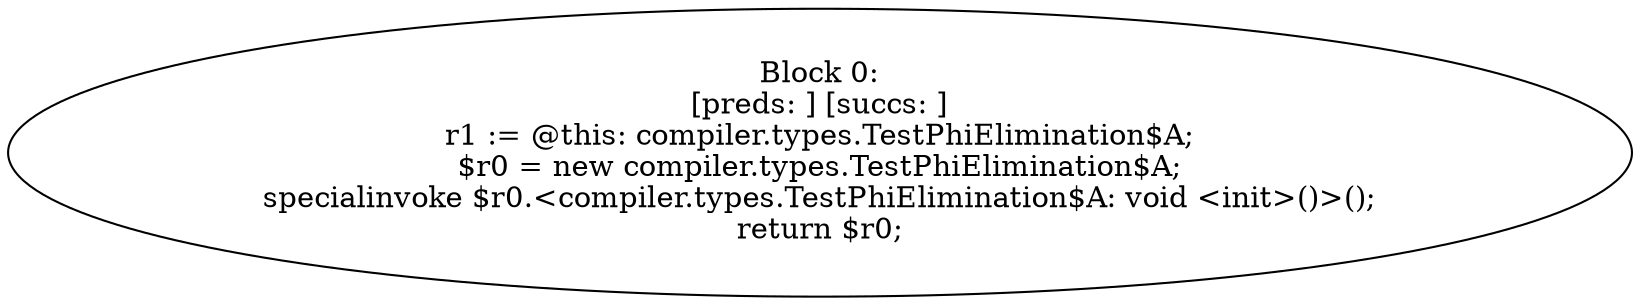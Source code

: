 digraph "unitGraph" {
    "Block 0:
[preds: ] [succs: ]
r1 := @this: compiler.types.TestPhiElimination$A;
$r0 = new compiler.types.TestPhiElimination$A;
specialinvoke $r0.<compiler.types.TestPhiElimination$A: void <init>()>();
return $r0;
"
}
